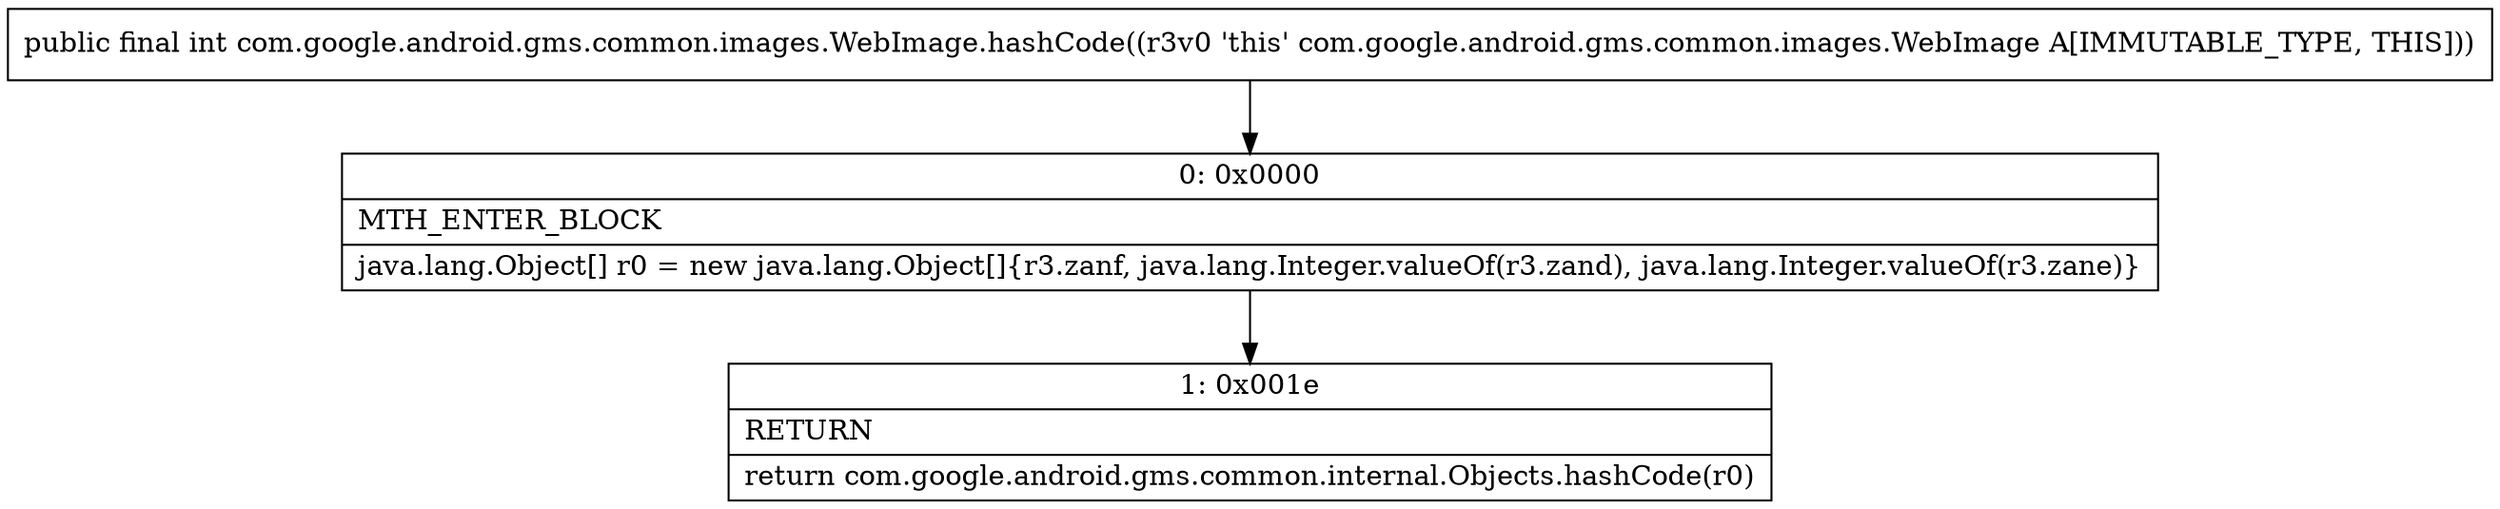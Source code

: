 digraph "CFG forcom.google.android.gms.common.images.WebImage.hashCode()I" {
Node_0 [shape=record,label="{0\:\ 0x0000|MTH_ENTER_BLOCK\l|java.lang.Object[] r0 = new java.lang.Object[]\{r3.zanf, java.lang.Integer.valueOf(r3.zand), java.lang.Integer.valueOf(r3.zane)\}\l}"];
Node_1 [shape=record,label="{1\:\ 0x001e|RETURN\l|return com.google.android.gms.common.internal.Objects.hashCode(r0)\l}"];
MethodNode[shape=record,label="{public final int com.google.android.gms.common.images.WebImage.hashCode((r3v0 'this' com.google.android.gms.common.images.WebImage A[IMMUTABLE_TYPE, THIS])) }"];
MethodNode -> Node_0;
Node_0 -> Node_1;
}

